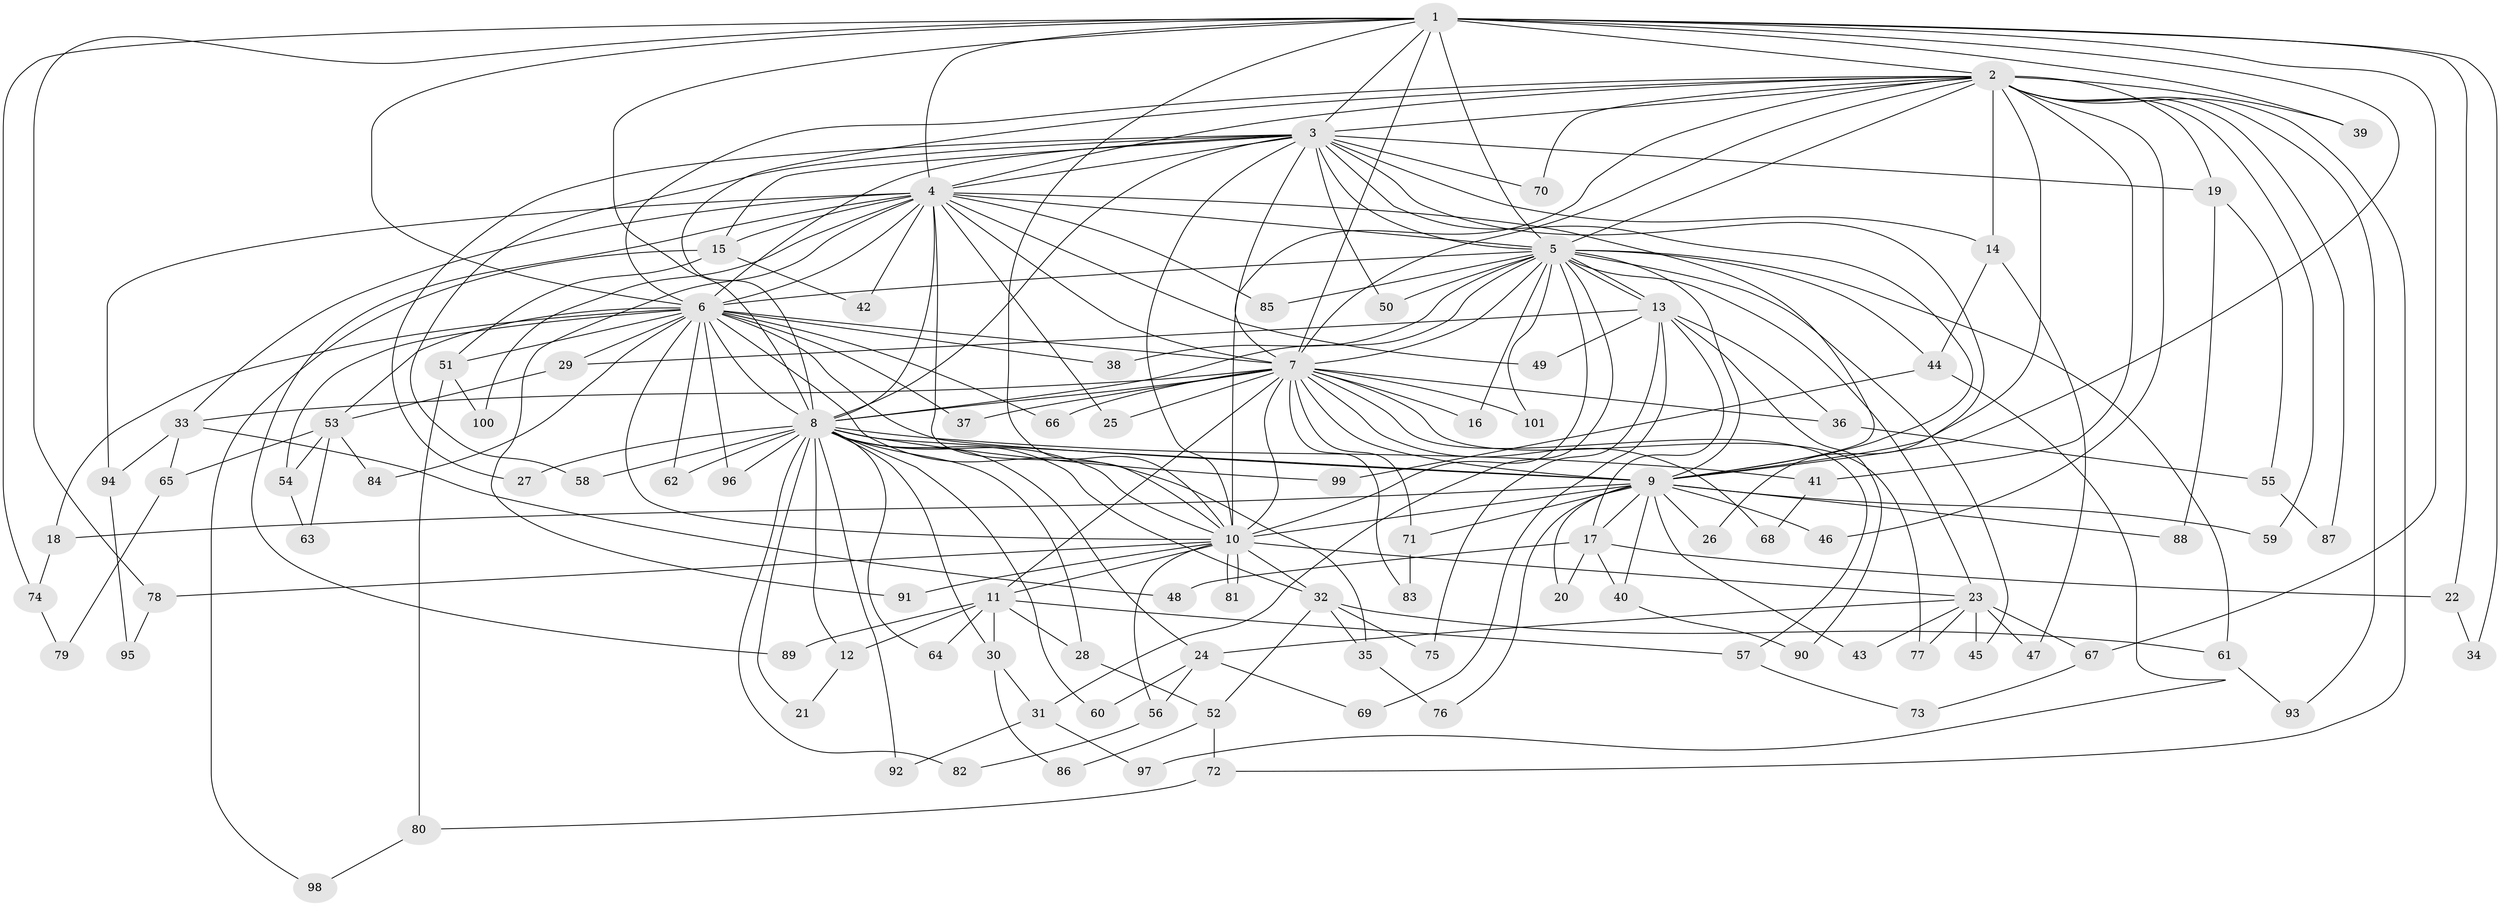 // coarse degree distribution, {5: 0.07317073170731707, 14: 0.04878048780487805, 2: 0.1951219512195122, 4: 0.24390243902439024, 16: 0.04878048780487805, 6: 0.04878048780487805, 3: 0.17073170731707318, 8: 0.024390243902439025, 12: 0.04878048780487805, 7: 0.024390243902439025, 13: 0.024390243902439025, 1: 0.024390243902439025, 19: 0.024390243902439025}
// Generated by graph-tools (version 1.1) at 2025/36/03/04/25 23:36:19]
// undirected, 101 vertices, 227 edges
graph export_dot {
  node [color=gray90,style=filled];
  1;
  2;
  3;
  4;
  5;
  6;
  7;
  8;
  9;
  10;
  11;
  12;
  13;
  14;
  15;
  16;
  17;
  18;
  19;
  20;
  21;
  22;
  23;
  24;
  25;
  26;
  27;
  28;
  29;
  30;
  31;
  32;
  33;
  34;
  35;
  36;
  37;
  38;
  39;
  40;
  41;
  42;
  43;
  44;
  45;
  46;
  47;
  48;
  49;
  50;
  51;
  52;
  53;
  54;
  55;
  56;
  57;
  58;
  59;
  60;
  61;
  62;
  63;
  64;
  65;
  66;
  67;
  68;
  69;
  70;
  71;
  72;
  73;
  74;
  75;
  76;
  77;
  78;
  79;
  80;
  81;
  82;
  83;
  84;
  85;
  86;
  87;
  88;
  89;
  90;
  91;
  92;
  93;
  94;
  95;
  96;
  97;
  98;
  99;
  100;
  101;
  1 -- 2;
  1 -- 3;
  1 -- 4;
  1 -- 5;
  1 -- 6;
  1 -- 7;
  1 -- 8;
  1 -- 9;
  1 -- 10;
  1 -- 22;
  1 -- 34;
  1 -- 39;
  1 -- 67;
  1 -- 74;
  1 -- 78;
  2 -- 3;
  2 -- 4;
  2 -- 5;
  2 -- 6;
  2 -- 7;
  2 -- 8;
  2 -- 9;
  2 -- 10;
  2 -- 14;
  2 -- 19;
  2 -- 39;
  2 -- 41;
  2 -- 46;
  2 -- 59;
  2 -- 70;
  2 -- 72;
  2 -- 87;
  2 -- 93;
  3 -- 4;
  3 -- 5;
  3 -- 6;
  3 -- 7;
  3 -- 8;
  3 -- 9;
  3 -- 10;
  3 -- 14;
  3 -- 15;
  3 -- 19;
  3 -- 26;
  3 -- 27;
  3 -- 50;
  3 -- 58;
  3 -- 70;
  4 -- 5;
  4 -- 6;
  4 -- 7;
  4 -- 8;
  4 -- 9;
  4 -- 10;
  4 -- 15;
  4 -- 25;
  4 -- 33;
  4 -- 42;
  4 -- 49;
  4 -- 85;
  4 -- 89;
  4 -- 91;
  4 -- 94;
  4 -- 100;
  5 -- 6;
  5 -- 7;
  5 -- 8;
  5 -- 9;
  5 -- 10;
  5 -- 13;
  5 -- 13;
  5 -- 16;
  5 -- 23;
  5 -- 31;
  5 -- 38;
  5 -- 44;
  5 -- 45;
  5 -- 50;
  5 -- 61;
  5 -- 85;
  5 -- 101;
  6 -- 7;
  6 -- 8;
  6 -- 9;
  6 -- 10;
  6 -- 18;
  6 -- 29;
  6 -- 35;
  6 -- 37;
  6 -- 38;
  6 -- 51;
  6 -- 53;
  6 -- 54;
  6 -- 62;
  6 -- 66;
  6 -- 84;
  6 -- 96;
  7 -- 8;
  7 -- 9;
  7 -- 10;
  7 -- 11;
  7 -- 16;
  7 -- 25;
  7 -- 33;
  7 -- 36;
  7 -- 37;
  7 -- 57;
  7 -- 66;
  7 -- 68;
  7 -- 71;
  7 -- 77;
  7 -- 83;
  7 -- 101;
  8 -- 9;
  8 -- 10;
  8 -- 12;
  8 -- 21;
  8 -- 24;
  8 -- 27;
  8 -- 28;
  8 -- 30;
  8 -- 32;
  8 -- 41;
  8 -- 58;
  8 -- 60;
  8 -- 62;
  8 -- 64;
  8 -- 82;
  8 -- 92;
  8 -- 96;
  8 -- 99;
  9 -- 10;
  9 -- 17;
  9 -- 18;
  9 -- 20;
  9 -- 26;
  9 -- 40;
  9 -- 43;
  9 -- 46;
  9 -- 59;
  9 -- 71;
  9 -- 76;
  9 -- 88;
  10 -- 11;
  10 -- 23;
  10 -- 32;
  10 -- 56;
  10 -- 78;
  10 -- 81;
  10 -- 81;
  10 -- 91;
  11 -- 12;
  11 -- 28;
  11 -- 30;
  11 -- 57;
  11 -- 64;
  11 -- 89;
  12 -- 21;
  13 -- 17;
  13 -- 29;
  13 -- 36;
  13 -- 49;
  13 -- 69;
  13 -- 75;
  13 -- 90;
  14 -- 44;
  14 -- 47;
  15 -- 42;
  15 -- 51;
  15 -- 98;
  17 -- 20;
  17 -- 22;
  17 -- 40;
  17 -- 48;
  18 -- 74;
  19 -- 55;
  19 -- 88;
  22 -- 34;
  23 -- 24;
  23 -- 43;
  23 -- 45;
  23 -- 47;
  23 -- 67;
  23 -- 77;
  24 -- 56;
  24 -- 60;
  24 -- 69;
  28 -- 52;
  29 -- 53;
  30 -- 31;
  30 -- 86;
  31 -- 92;
  31 -- 97;
  32 -- 35;
  32 -- 52;
  32 -- 61;
  32 -- 75;
  33 -- 48;
  33 -- 65;
  33 -- 94;
  35 -- 76;
  36 -- 55;
  40 -- 90;
  41 -- 68;
  44 -- 97;
  44 -- 99;
  51 -- 80;
  51 -- 100;
  52 -- 72;
  52 -- 86;
  53 -- 54;
  53 -- 63;
  53 -- 65;
  53 -- 84;
  54 -- 63;
  55 -- 87;
  56 -- 82;
  57 -- 73;
  61 -- 93;
  65 -- 79;
  67 -- 73;
  71 -- 83;
  72 -- 80;
  74 -- 79;
  78 -- 95;
  80 -- 98;
  94 -- 95;
}
